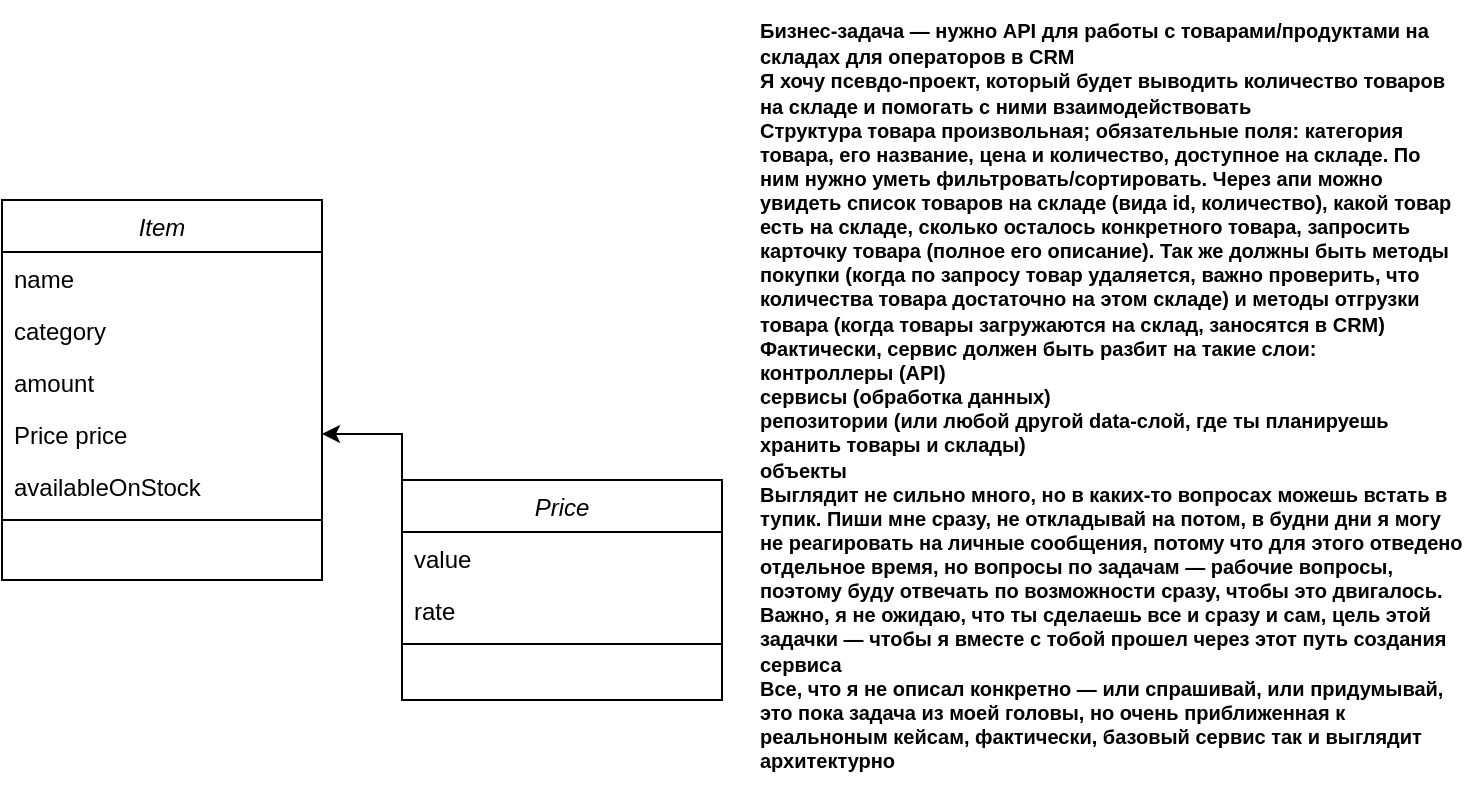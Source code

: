 <mxfile version="17.4.3" type="github">
  <diagram id="C5RBs43oDa-KdzZeNtuy" name="Page-1">
    <mxGraphModel dx="786" dy="1715" grid="1" gridSize="10" guides="1" tooltips="1" connect="1" arrows="1" fold="1" page="1" pageScale="1" pageWidth="827" pageHeight="1169" math="0" shadow="0">
      <root>
        <mxCell id="WIyWlLk6GJQsqaUBKTNV-0" />
        <mxCell id="WIyWlLk6GJQsqaUBKTNV-1" parent="WIyWlLk6GJQsqaUBKTNV-0" />
        <mxCell id="zkfFHV4jXpPFQw0GAbJ--0" value="Item" style="swimlane;fontStyle=2;align=center;verticalAlign=top;childLayout=stackLayout;horizontal=1;startSize=26;horizontalStack=0;resizeParent=1;resizeLast=0;collapsible=1;marginBottom=0;rounded=0;shadow=0;strokeWidth=1;" parent="WIyWlLk6GJQsqaUBKTNV-1" vertex="1">
          <mxGeometry x="40" y="-240" width="160" height="190" as="geometry">
            <mxRectangle x="230" y="140" width="160" height="26" as="alternateBounds" />
          </mxGeometry>
        </mxCell>
        <mxCell id="zkfFHV4jXpPFQw0GAbJ--1" value="name" style="text;align=left;verticalAlign=top;spacingLeft=4;spacingRight=4;overflow=hidden;rotatable=0;points=[[0,0.5],[1,0.5]];portConstraint=eastwest;" parent="zkfFHV4jXpPFQw0GAbJ--0" vertex="1">
          <mxGeometry y="26" width="160" height="26" as="geometry" />
        </mxCell>
        <mxCell id="zkfFHV4jXpPFQw0GAbJ--2" value="category" style="text;align=left;verticalAlign=top;spacingLeft=4;spacingRight=4;overflow=hidden;rotatable=0;points=[[0,0.5],[1,0.5]];portConstraint=eastwest;rounded=0;shadow=0;html=0;" parent="zkfFHV4jXpPFQw0GAbJ--0" vertex="1">
          <mxGeometry y="52" width="160" height="26" as="geometry" />
        </mxCell>
        <mxCell id="bVg5C6_QYMfXXjhbe2La-1" value="amount" style="text;align=left;verticalAlign=top;spacingLeft=4;spacingRight=4;overflow=hidden;rotatable=0;points=[[0,0.5],[1,0.5]];portConstraint=eastwest;" vertex="1" parent="zkfFHV4jXpPFQw0GAbJ--0">
          <mxGeometry y="78" width="160" height="26" as="geometry" />
        </mxCell>
        <mxCell id="zkfFHV4jXpPFQw0GAbJ--3" value="Price price" style="text;align=left;verticalAlign=top;spacingLeft=4;spacingRight=4;overflow=hidden;rotatable=0;points=[[0,0.5],[1,0.5]];portConstraint=eastwest;rounded=0;shadow=0;html=0;" parent="zkfFHV4jXpPFQw0GAbJ--0" vertex="1">
          <mxGeometry y="104" width="160" height="26" as="geometry" />
        </mxCell>
        <mxCell id="bVg5C6_QYMfXXjhbe2La-3" value="availableOnStock" style="text;align=left;verticalAlign=top;spacingLeft=4;spacingRight=4;overflow=hidden;rotatable=0;points=[[0,0.5],[1,0.5]];portConstraint=eastwest;" vertex="1" parent="zkfFHV4jXpPFQw0GAbJ--0">
          <mxGeometry y="130" width="160" height="26" as="geometry" />
        </mxCell>
        <mxCell id="zkfFHV4jXpPFQw0GAbJ--4" value="" style="line;html=1;strokeWidth=1;align=left;verticalAlign=middle;spacingTop=-1;spacingLeft=3;spacingRight=3;rotatable=0;labelPosition=right;points=[];portConstraint=eastwest;" parent="zkfFHV4jXpPFQw0GAbJ--0" vertex="1">
          <mxGeometry y="156" width="160" height="8" as="geometry" />
        </mxCell>
        <mxCell id="bVg5C6_QYMfXXjhbe2La-0" value="&lt;h1 style=&quot;font-size: 10px&quot;&gt;&lt;p&gt;&lt;span style=&quot;background-color: rgb(255 , 255 , 255)&quot;&gt;Бизнес-задача — нужно API для работы с товарами/продуктами на складах для операторов в CRM&lt;font face=&quot;system-ui, -apple-system, system-ui, Roboto, Apple Color Emoji, Helvetica Neue, sans-serif&quot; style=&quot;font-size: 10px&quot;&gt;&lt;br&gt;&lt;/font&gt;&lt;/span&gt;Я хочу псевдо-проект, который будет выводить количество товаров на складе и помогать с ними взаимодействовать&lt;font face=&quot;system-ui, -apple-system, system-ui, Roboto, Apple Color Emoji, Helvetica Neue, sans-serif&quot; style=&quot;font-size: 10px&quot;&gt;&lt;br&gt;&lt;/font&gt;Структура товара произвольная; обязательные поля:  категория товара, его название, цена и количество, доступное на складе. По ним нужно уметь фильтровать/сортировать. Через апи можно увидеть список товаров на складе (вида id, количество), какой товар есть на складе, сколько осталось конкретного товара, запросить карточку товара (полное его описание). Так же должны быть методы покупки (когда по запросу товар удаляется, важно проверить, что количества товара достаточно на этом складе) и методы отгрузки товара (когда товары загружаются на склад, заносятся в CRM)&lt;font face=&quot;system-ui, -apple-system, system-ui, Roboto, Apple Color Emoji, Helvetica Neue, sans-serif&quot; style=&quot;font-size: 10px&quot;&gt;&lt;br&gt;&lt;/font&gt;Фактически, сервис должен быть разбит на такие слои:&lt;br&gt;контроллеры (API)&lt;br&gt;сервисы (обработка данных)&lt;br&gt;репозитории (или любой другой data-слой, где ты планируешь хранить товары и склады)&lt;br&gt;объекты&lt;font face=&quot;system-ui, -apple-system, system-ui, Roboto, Apple Color Emoji, Helvetica Neue, sans-serif&quot; style=&quot;font-size: 10px&quot;&gt;&lt;br&gt;&lt;/font&gt;Выглядит не сильно много, но в каких-то вопросах можешь встать в тупик. Пиши мне сразу, не откладывай на потом, в будни дни я могу не реагировать на личные сообщения, потому что для этого отведено отдельное время, но вопросы по задачам — рабочие вопросы, поэтому буду отвечать по возможности сразу, чтобы это двигалось.&lt;br&gt;Важно, я не ожидаю, что ты сделаешь все и сразу и сам, цель этой задачки — чтобы я вместе с тобой прошел через этот путь создания сервиса&lt;font face=&quot;system-ui, -apple-system, system-ui, Roboto, Apple Color Emoji, Helvetica Neue, sans-serif&quot; style=&quot;font-size: 10px&quot;&gt;&lt;br&gt;&lt;/font&gt;Все, что я не описал конкретно — или спрашивай, или придумывай, это пока задача из моей головы, но очень приближенная к реальноным кейсам, фактически, базовый сервис так и выглядит архитектурно&lt;/p&gt;&lt;/h1&gt;" style="text;html=1;strokeColor=none;fillColor=none;spacing=5;spacingTop=-20;whiteSpace=wrap;overflow=hidden;rounded=0;align=left;" vertex="1" parent="WIyWlLk6GJQsqaUBKTNV-1">
          <mxGeometry x="414" y="-330" width="360" height="390" as="geometry" />
        </mxCell>
        <mxCell id="bVg5C6_QYMfXXjhbe2La-14" style="edgeStyle=orthogonalEdgeStyle;rounded=0;orthogonalLoop=1;jettySize=auto;html=1;exitX=0;exitY=0;exitDx=0;exitDy=0;entryX=1;entryY=0.5;entryDx=0;entryDy=0;fontSize=10;fontColor=#000000;" edge="1" parent="WIyWlLk6GJQsqaUBKTNV-1" source="bVg5C6_QYMfXXjhbe2La-4" target="zkfFHV4jXpPFQw0GAbJ--3">
          <mxGeometry relative="1" as="geometry" />
        </mxCell>
        <mxCell id="bVg5C6_QYMfXXjhbe2La-4" value="Price" style="swimlane;fontStyle=2;align=center;verticalAlign=top;childLayout=stackLayout;horizontal=1;startSize=26;horizontalStack=0;resizeParent=1;resizeLast=0;collapsible=1;marginBottom=0;rounded=0;shadow=0;strokeWidth=1;" vertex="1" parent="WIyWlLk6GJQsqaUBKTNV-1">
          <mxGeometry x="240" y="-100" width="160" height="110" as="geometry">
            <mxRectangle x="230" y="140" width="160" height="26" as="alternateBounds" />
          </mxGeometry>
        </mxCell>
        <mxCell id="bVg5C6_QYMfXXjhbe2La-5" value="value" style="text;align=left;verticalAlign=top;spacingLeft=4;spacingRight=4;overflow=hidden;rotatable=0;points=[[0,0.5],[1,0.5]];portConstraint=eastwest;" vertex="1" parent="bVg5C6_QYMfXXjhbe2La-4">
          <mxGeometry y="26" width="160" height="26" as="geometry" />
        </mxCell>
        <mxCell id="bVg5C6_QYMfXXjhbe2La-6" value="rate" style="text;align=left;verticalAlign=top;spacingLeft=4;spacingRight=4;overflow=hidden;rotatable=0;points=[[0,0.5],[1,0.5]];portConstraint=eastwest;rounded=0;shadow=0;html=0;" vertex="1" parent="bVg5C6_QYMfXXjhbe2La-4">
          <mxGeometry y="52" width="160" height="26" as="geometry" />
        </mxCell>
        <mxCell id="bVg5C6_QYMfXXjhbe2La-10" value="" style="line;html=1;strokeWidth=1;align=left;verticalAlign=middle;spacingTop=-1;spacingLeft=3;spacingRight=3;rotatable=0;labelPosition=right;points=[];portConstraint=eastwest;" vertex="1" parent="bVg5C6_QYMfXXjhbe2La-4">
          <mxGeometry y="78" width="160" height="8" as="geometry" />
        </mxCell>
      </root>
    </mxGraphModel>
  </diagram>
</mxfile>

